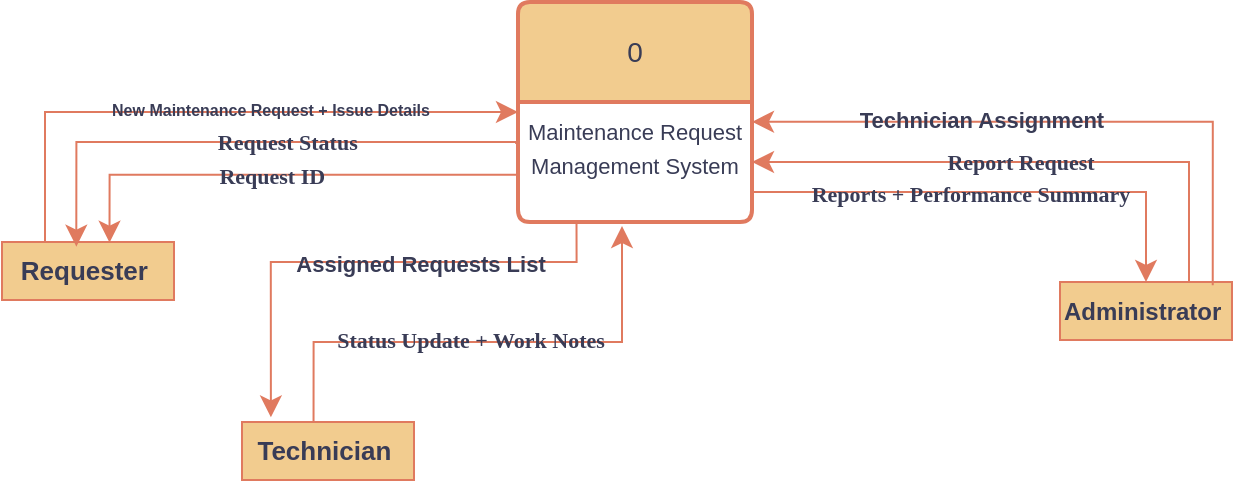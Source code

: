 <mxfile version="28.2.8" pages="2">
  <diagram name="Page-1" id="bp9fZzqt6f0IK-dH6rbc">
    <mxGraphModel dx="816" dy="567" grid="1" gridSize="10" guides="1" tooltips="1" connect="1" arrows="1" fold="1" page="1" pageScale="1" pageWidth="850" pageHeight="1100" math="0" shadow="0">
      <root>
        <mxCell id="0" />
        <mxCell id="1" parent="0" />
        <mxCell id="34LmEIaJNdExf-fy5uMa-1" value="0" style="swimlane;childLayout=stackLayout;horizontal=1;startSize=50;horizontalStack=0;rounded=1;fontSize=14;fontStyle=0;strokeWidth=2;resizeParent=0;resizeLast=1;shadow=0;dashed=0;align=center;arcSize=4;whiteSpace=wrap;html=1;labelBackgroundColor=none;fillColor=#F2CC8F;strokeColor=#E07A5F;fontColor=#393C56;" vertex="1" parent="1">
          <mxGeometry x="308" y="70" width="117" height="110" as="geometry" />
        </mxCell>
        <mxCell id="34LmEIaJNdExf-fy5uMa-2" value="&lt;span style=&quot;line-height: 140%;&quot;&gt;&lt;font style=&quot;font-size: 11px;&quot;&gt;Maintenance Request Management System&lt;/font&gt;&lt;/span&gt;" style="align=center;strokeColor=none;fillColor=none;spacingLeft=4;spacingRight=4;fontSize=12;verticalAlign=top;resizable=0;rotatable=0;part=1;html=1;whiteSpace=wrap;labelBackgroundColor=none;fontColor=#393C56;" vertex="1" parent="34LmEIaJNdExf-fy5uMa-1">
          <mxGeometry y="50" width="117" height="60" as="geometry" />
        </mxCell>
        <mxCell id="34LmEIaJNdExf-fy5uMa-3" value="&lt;b&gt;&lt;span style=&quot;line-height: 140%;&quot;&gt;&lt;font style=&quot;font-size: 13px;&quot;&gt;Requester&amp;nbsp;&lt;/font&gt;&lt;/span&gt;&lt;/b&gt;" style="whiteSpace=wrap;html=1;align=center;labelBackgroundColor=none;fillColor=#F2CC8F;strokeColor=#E07A5F;fontColor=#393C56;" vertex="1" parent="1">
          <mxGeometry x="50" y="190" width="86" height="29" as="geometry" />
        </mxCell>
        <mxCell id="34LmEIaJNdExf-fy5uMa-6" value="&lt;b&gt;&lt;span style=&quot;line-height: 16.8px;&quot;&gt;&lt;font style=&quot;font-size: 13px;&quot;&gt;Technician&amp;nbsp;&lt;/font&gt;&lt;/span&gt;&lt;/b&gt;" style="whiteSpace=wrap;html=1;align=center;labelBackgroundColor=none;fillColor=#F2CC8F;strokeColor=#E07A5F;fontColor=#393C56;" vertex="1" parent="1">
          <mxGeometry x="170" y="280" width="86" height="29" as="geometry" />
        </mxCell>
        <mxCell id="34LmEIaJNdExf-fy5uMa-7" value="&lt;b&gt;&lt;span style=&quot;line-height: 16.8px;&quot;&gt;&lt;font&gt;Administrator&amp;nbsp;&lt;/font&gt;&lt;/span&gt;&lt;/b&gt;" style="whiteSpace=wrap;html=1;align=center;labelBackgroundColor=none;fillColor=#F2CC8F;strokeColor=#E07A5F;fontColor=#393C56;" vertex="1" parent="1">
          <mxGeometry x="579" y="210" width="86" height="29" as="geometry" />
        </mxCell>
        <mxCell id="34LmEIaJNdExf-fy5uMa-9" value="" style="endArrow=classic;html=1;rounded=0;fontSize=12;startSize=8;endSize=8;exitX=0.25;exitY=0;exitDx=0;exitDy=0;entryX=0;entryY=0.5;entryDx=0;entryDy=0;edgeStyle=orthogonalEdgeStyle;labelBackgroundColor=none;strokeColor=#E07A5F;fontColor=default;" edge="1" parent="1" source="34LmEIaJNdExf-fy5uMa-3" target="34LmEIaJNdExf-fy5uMa-1">
          <mxGeometry width="50" height="50" relative="1" as="geometry">
            <mxPoint x="180" y="220" as="sourcePoint" />
            <mxPoint x="230" y="170" as="targetPoint" />
          </mxGeometry>
        </mxCell>
        <mxCell id="34LmEIaJNdExf-fy5uMa-10" value="&lt;b&gt;&lt;span style=&quot;line-height: 140%;&quot;&gt;&lt;font style=&quot;font-size: 8px;&quot;&gt;New Maintenance Request + Issue Details&lt;/font&gt;&lt;/span&gt;&lt;/b&gt;" style="edgeLabel;html=1;align=center;verticalAlign=middle;resizable=0;points=[];fontSize=12;labelBackgroundColor=none;fontColor=#393C56;" vertex="1" connectable="0" parent="34LmEIaJNdExf-fy5uMa-9">
          <mxGeometry x="-0.114" relative="1" as="geometry">
            <mxPoint x="44" y="-1" as="offset" />
          </mxGeometry>
        </mxCell>
        <mxCell id="34LmEIaJNdExf-fy5uMa-11" style="edgeStyle=orthogonalEdgeStyle;rounded=0;orthogonalLoop=1;jettySize=auto;html=1;entryX=0.432;entryY=0.08;entryDx=0;entryDy=0;entryPerimeter=0;fontSize=12;startSize=8;endSize=8;exitX=-0.008;exitY=0.35;exitDx=0;exitDy=0;exitPerimeter=0;labelBackgroundColor=none;strokeColor=#E07A5F;fontColor=default;" edge="1" parent="1" source="34LmEIaJNdExf-fy5uMa-2" target="34LmEIaJNdExf-fy5uMa-3">
          <mxGeometry relative="1" as="geometry">
            <mxPoint x="300" y="140" as="sourcePoint" />
            <Array as="points">
              <mxPoint x="87" y="140" />
            </Array>
          </mxGeometry>
        </mxCell>
        <mxCell id="34LmEIaJNdExf-fy5uMa-12" value="&lt;b&gt;&lt;span style=&quot;line-height: 140%; font-family: &amp;quot;Times New Roman&amp;quot;, serif;&quot;&gt;&lt;font style=&quot;font-size: 11px;&quot;&gt;&amp;nbsp;Request Status&lt;/font&gt;&lt;/span&gt;&lt;/b&gt;" style="edgeLabel;html=1;align=center;verticalAlign=middle;resizable=0;points=[];fontSize=12;labelBackgroundColor=none;fontColor=#393C56;" vertex="1" connectable="0" parent="34LmEIaJNdExf-fy5uMa-11">
          <mxGeometry x="-0.077" y="1" relative="1" as="geometry">
            <mxPoint x="9" y="-1" as="offset" />
          </mxGeometry>
        </mxCell>
        <mxCell id="34LmEIaJNdExf-fy5uMa-13" style="edgeStyle=orthogonalEdgeStyle;rounded=0;orthogonalLoop=1;jettySize=auto;html=1;exitX=-0.008;exitY=0.606;exitDx=0;exitDy=0;entryX=0.625;entryY=0.011;entryDx=0;entryDy=0;entryPerimeter=0;fontSize=12;startSize=8;endSize=8;exitPerimeter=0;labelBackgroundColor=none;strokeColor=#E07A5F;fontColor=default;" edge="1" parent="1" source="34LmEIaJNdExf-fy5uMa-2" target="34LmEIaJNdExf-fy5uMa-3">
          <mxGeometry relative="1" as="geometry" />
        </mxCell>
        <mxCell id="34LmEIaJNdExf-fy5uMa-14" value="&lt;b&gt;&lt;span style=&quot;line-height: 140%; font-family: &amp;quot;Times New Roman&amp;quot;, serif;&quot;&gt;&lt;font style=&quot;font-size: 11px;&quot;&gt;Request ID&amp;nbsp;&lt;/font&gt;&lt;/span&gt;&lt;/b&gt;" style="edgeLabel;html=1;align=center;verticalAlign=middle;resizable=0;points=[];fontSize=12;labelBackgroundColor=none;fontColor=#393C56;" vertex="1" connectable="0" parent="34LmEIaJNdExf-fy5uMa-13">
          <mxGeometry x="0.025" relative="1" as="geometry">
            <mxPoint as="offset" />
          </mxGeometry>
        </mxCell>
        <mxCell id="34LmEIaJNdExf-fy5uMa-15" style="edgeStyle=orthogonalEdgeStyle;rounded=0;orthogonalLoop=1;jettySize=auto;html=1;exitX=0.25;exitY=1;exitDx=0;exitDy=0;entryX=0.168;entryY=-0.08;entryDx=0;entryDy=0;entryPerimeter=0;fontSize=12;startSize=8;endSize=8;labelBackgroundColor=none;strokeColor=#E07A5F;fontColor=default;" edge="1" parent="1" source="34LmEIaJNdExf-fy5uMa-1" target="34LmEIaJNdExf-fy5uMa-6">
          <mxGeometry relative="1" as="geometry">
            <Array as="points">
              <mxPoint x="337" y="200" />
              <mxPoint x="184" y="200" />
            </Array>
          </mxGeometry>
        </mxCell>
        <mxCell id="34LmEIaJNdExf-fy5uMa-16" value="&lt;b&gt;&lt;span style=&quot;line-height: 140%;&quot;&gt;&lt;font style=&quot;font-size: 11px;&quot;&gt;Assigned Requests List&lt;/font&gt;&lt;/span&gt;&lt;/b&gt;" style="edgeLabel;html=1;align=center;verticalAlign=middle;resizable=0;points=[];fontSize=12;labelBackgroundColor=none;fontColor=#393C56;" vertex="1" connectable="0" parent="34LmEIaJNdExf-fy5uMa-15">
          <mxGeometry x="-0.18" y="1" relative="1" as="geometry">
            <mxPoint x="4" as="offset" />
          </mxGeometry>
        </mxCell>
        <mxCell id="34LmEIaJNdExf-fy5uMa-17" value="" style="endArrow=classic;html=1;rounded=0;fontSize=12;startSize=8;endSize=8;exitX=0.416;exitY=0.011;exitDx=0;exitDy=0;exitPerimeter=0;edgeStyle=orthogonalEdgeStyle;labelBackgroundColor=none;strokeColor=#E07A5F;fontColor=default;" edge="1" parent="1" source="34LmEIaJNdExf-fy5uMa-6">
          <mxGeometry width="50" height="50" relative="1" as="geometry">
            <mxPoint x="310" y="270" as="sourcePoint" />
            <mxPoint x="360" y="182" as="targetPoint" />
            <Array as="points">
              <mxPoint x="206" y="240" />
              <mxPoint x="360" y="240" />
            </Array>
          </mxGeometry>
        </mxCell>
        <mxCell id="34LmEIaJNdExf-fy5uMa-19" value="&lt;b&gt;&lt;span style=&quot;line-height: 140%; font-family: &amp;quot;Times New Roman&amp;quot;, serif;&quot;&gt;&lt;font style=&quot;font-size: 11px;&quot;&gt;Status Update + Work Notes&lt;/font&gt;&lt;/span&gt;&lt;/b&gt;" style="edgeLabel;html=1;align=center;verticalAlign=middle;resizable=0;points=[];fontSize=12;labelBackgroundColor=none;fontColor=#393C56;" vertex="1" connectable="0" parent="34LmEIaJNdExf-fy5uMa-17">
          <mxGeometry x="-0.073" y="-3" relative="1" as="geometry">
            <mxPoint x="1" y="-4" as="offset" />
          </mxGeometry>
        </mxCell>
        <mxCell id="34LmEIaJNdExf-fy5uMa-20" value="" style="endArrow=classic;html=1;rounded=0;fontSize=12;startSize=8;endSize=8;edgeStyle=orthogonalEdgeStyle;entryX=1.013;entryY=0.182;entryDx=0;entryDy=0;entryPerimeter=0;exitX=0.888;exitY=0.057;exitDx=0;exitDy=0;exitPerimeter=0;labelBackgroundColor=none;strokeColor=#E07A5F;fontColor=default;" edge="1" parent="1" source="34LmEIaJNdExf-fy5uMa-7">
          <mxGeometry width="50" height="50" relative="1" as="geometry">
            <mxPoint x="655" y="200" as="sourcePoint" />
            <mxPoint x="425.001" y="129.93" as="targetPoint" />
            <Array as="points">
              <mxPoint x="655" y="130" />
            </Array>
          </mxGeometry>
        </mxCell>
        <mxCell id="34LmEIaJNdExf-fy5uMa-22" value="&lt;b&gt;&lt;span style=&quot;line-height: 140%;&quot;&gt;&lt;font style=&quot;font-size: 11px;&quot;&gt;Technician Assignment&amp;nbsp;&lt;/font&gt;&lt;/span&gt;&lt;/b&gt;" style="edgeLabel;html=1;align=center;verticalAlign=middle;resizable=0;points=[];fontSize=12;labelBackgroundColor=none;fontColor=#393C56;" vertex="1" connectable="0" parent="34LmEIaJNdExf-fy5uMa-20">
          <mxGeometry x="0.204" y="3" relative="1" as="geometry">
            <mxPoint x="-8" y="-4" as="offset" />
          </mxGeometry>
        </mxCell>
        <mxCell id="34LmEIaJNdExf-fy5uMa-21" value="" style="endArrow=classic;html=1;rounded=0;fontSize=12;startSize=8;endSize=8;exitX=0.75;exitY=0;exitDx=0;exitDy=0;edgeStyle=orthogonalEdgeStyle;labelBackgroundColor=none;strokeColor=#E07A5F;fontColor=default;" edge="1" parent="1" source="34LmEIaJNdExf-fy5uMa-7">
          <mxGeometry width="50" height="50" relative="1" as="geometry">
            <mxPoint x="460" y="260" as="sourcePoint" />
            <mxPoint x="425" y="150" as="targetPoint" />
            <Array as="points">
              <mxPoint x="625" y="150" />
              <mxPoint x="425" y="150" />
            </Array>
          </mxGeometry>
        </mxCell>
        <mxCell id="34LmEIaJNdExf-fy5uMa-23" value="&lt;b&gt;&lt;span style=&quot;line-height: 140%; font-family: &amp;quot;Times New Roman&amp;quot;, serif;&quot;&gt;&lt;font style=&quot;font-size: 11px;&quot;&gt;Report Request&lt;/font&gt;&lt;/span&gt;&lt;/b&gt;" style="edgeLabel;html=1;align=center;verticalAlign=middle;resizable=0;points=[];fontSize=12;labelBackgroundColor=none;fontColor=#393C56;" vertex="1" connectable="0" parent="34LmEIaJNdExf-fy5uMa-21">
          <mxGeometry x="0.042" y="2" relative="1" as="geometry">
            <mxPoint y="-2" as="offset" />
          </mxGeometry>
        </mxCell>
        <mxCell id="34LmEIaJNdExf-fy5uMa-24" style="edgeStyle=orthogonalEdgeStyle;rounded=0;orthogonalLoop=1;jettySize=auto;html=1;exitX=1;exitY=0.75;exitDx=0;exitDy=0;entryX=0.5;entryY=0;entryDx=0;entryDy=0;fontSize=12;startSize=8;endSize=8;labelBackgroundColor=none;strokeColor=#E07A5F;fontColor=default;" edge="1" parent="1" source="34LmEIaJNdExf-fy5uMa-2" target="34LmEIaJNdExf-fy5uMa-7">
          <mxGeometry relative="1" as="geometry" />
        </mxCell>
        <mxCell id="34LmEIaJNdExf-fy5uMa-25" value="&lt;b&gt;&lt;span style=&quot;line-height: 140%; font-family: &amp;quot;Times New Roman&amp;quot;, serif;&quot;&gt;&lt;font style=&quot;font-size: 11px;&quot;&gt;Reports + Performance Summary&lt;/font&gt;&lt;/span&gt;&lt;/b&gt;" style="edgeLabel;html=1;align=center;verticalAlign=middle;resizable=0;points=[];fontSize=12;labelBackgroundColor=none;fontColor=#393C56;" vertex="1" connectable="0" parent="34LmEIaJNdExf-fy5uMa-24">
          <mxGeometry x="-0.103" y="-1" relative="1" as="geometry">
            <mxPoint as="offset" />
          </mxGeometry>
        </mxCell>
      </root>
    </mxGraphModel>
  </diagram>
  <diagram id="9Q7G1rms4wl3EEpA2OEs" name="Page-2">
    <mxGraphModel dx="1752" dy="1462" grid="1" gridSize="10" guides="1" tooltips="1" connect="1" arrows="1" fold="1" page="0" pageScale="1" pageWidth="827" pageHeight="1169" math="0" shadow="0">
      <root>
        <mxCell id="0" />
        <mxCell id="1" parent="0" />
        <mxCell id="kJIHJE7wH_p75HETJGx3-41" value="" style="swimlane;startSize=0;fillColor=#e1d5e7;strokeColor=default;swimlaneFillColor=#FFF2CC;opacity=40;gradientColor=none;glass=0;" vertex="1" parent="1">
          <mxGeometry x="-274" y="-600" width="610" height="440" as="geometry" />
        </mxCell>
        <mxCell id="kJIHJE7wH_p75HETJGx3-10" value="1.1" style="swimlane;childLayout=stackLayout;horizontal=1;startSize=50;horizontalStack=0;rounded=1;fontSize=14;fontStyle=0;strokeWidth=2;resizeParent=0;resizeLast=1;shadow=0;dashed=0;align=center;arcSize=4;whiteSpace=wrap;html=1;labelBackgroundColor=none;fillColor=#F2CC8F;strokeColor=#E07A5F;fontColor=#393C56;" vertex="1" parent="1">
          <mxGeometry x="-240" y="-500" width="110" height="120" as="geometry" />
        </mxCell>
        <mxCell id="kJIHJE7wH_p75HETJGx3-11" value="&lt;span style=&quot;color: rgb(0, 0, 0); font-family: Roboto, -apple-system, BlinkMacSystemFont, &amp;quot;Apple Color Emoji&amp;quot;, &amp;quot;Segoe UI&amp;quot;, Oxygen, Ubuntu, Cantarell, &amp;quot;Fira Sans&amp;quot;, &amp;quot;Droid Sans&amp;quot;, &amp;quot;Helvetica Neue&amp;quot;, sans-serif; font-size: 16px; white-space-collapse: preserve; background-color: rgb(255, 255, 255);&quot;&gt;Fill Request Form&lt;/span&gt;" style="align=center;strokeColor=none;fillColor=none;spacingLeft=4;spacingRight=4;fontSize=12;verticalAlign=top;resizable=0;rotatable=0;part=1;html=1;whiteSpace=wrap;labelBackgroundColor=none;fontColor=#393C56;" vertex="1" parent="kJIHJE7wH_p75HETJGx3-10">
          <mxGeometry y="50" width="110" height="70" as="geometry" />
        </mxCell>
        <mxCell id="kJIHJE7wH_p75HETJGx3-12" value="1.2" style="swimlane;childLayout=stackLayout;horizontal=1;startSize=50;horizontalStack=0;rounded=1;fontSize=14;fontStyle=0;strokeWidth=2;resizeParent=0;resizeLast=1;shadow=0;dashed=0;align=center;arcSize=4;whiteSpace=wrap;html=1;labelBackgroundColor=none;fillColor=#F2CC8F;strokeColor=#E07A5F;fontColor=#393C56;" vertex="1" parent="1">
          <mxGeometry x="-30" y="-500" width="110" height="120" as="geometry" />
        </mxCell>
        <mxCell id="kJIHJE7wH_p75HETJGx3-13" value="&lt;span style=&quot;color: rgb(0, 0, 0); font-family: Roboto, -apple-system, BlinkMacSystemFont, &amp;quot;Apple Color Emoji&amp;quot;, &amp;quot;Segoe UI&amp;quot;, Oxygen, Ubuntu, Cantarell, &amp;quot;Fira Sans&amp;quot;, &amp;quot;Droid Sans&amp;quot;, &amp;quot;Helvetica Neue&amp;quot;, sans-serif; font-size: 16px; white-space-collapse: preserve; background-color: rgb(255, 255, 255);&quot;&gt;Validate Request Data &lt;/span&gt;" style="align=center;strokeColor=none;fillColor=none;spacingLeft=4;spacingRight=4;fontSize=12;verticalAlign=top;resizable=0;rotatable=0;part=1;html=1;whiteSpace=wrap;labelBackgroundColor=none;fontColor=#393C56;" vertex="1" parent="kJIHJE7wH_p75HETJGx3-12">
          <mxGeometry y="50" width="110" height="70" as="geometry" />
        </mxCell>
        <mxCell id="kJIHJE7wH_p75HETJGx3-14" value="1.5" style="swimlane;childLayout=stackLayout;horizontal=1;startSize=50;horizontalStack=0;rounded=1;fontSize=14;fontStyle=0;strokeWidth=2;resizeParent=0;resizeLast=1;shadow=0;dashed=0;align=center;arcSize=4;whiteSpace=wrap;html=1;labelBackgroundColor=none;fillColor=#F2CC8F;strokeColor=#E07A5F;fontColor=#393C56;" vertex="1" parent="1">
          <mxGeometry x="-150" y="-330" width="110" height="120" as="geometry" />
        </mxCell>
        <mxCell id="kJIHJE7wH_p75HETJGx3-15" value="&lt;span style=&quot;color: rgb(0, 0, 0); font-family: Roboto, -apple-system, BlinkMacSystemFont, &amp;quot;Apple Color Emoji&amp;quot;, &amp;quot;Segoe UI&amp;quot;, Oxygen, Ubuntu, Cantarell, &amp;quot;Fira Sans&amp;quot;, &amp;quot;Droid Sans&amp;quot;, &amp;quot;Helvetica Neue&amp;quot;, sans-serif; font-size: 16px; white-space-collapse: preserve; background-color: rgb(255, 255, 255);&quot;&gt;Send Confirmation to Requester&lt;/span&gt;" style="align=center;strokeColor=none;fillColor=none;spacingLeft=4;spacingRight=4;fontSize=12;verticalAlign=top;resizable=0;rotatable=0;part=1;html=1;whiteSpace=wrap;labelBackgroundColor=none;fontColor=#393C56;" vertex="1" parent="kJIHJE7wH_p75HETJGx3-14">
          <mxGeometry y="50" width="110" height="70" as="geometry" />
        </mxCell>
        <mxCell id="kJIHJE7wH_p75HETJGx3-16" value="1.4" style="swimlane;childLayout=stackLayout;horizontal=1;startSize=50;horizontalStack=0;rounded=1;fontSize=14;fontStyle=0;strokeWidth=2;resizeParent=0;resizeLast=1;shadow=0;dashed=0;align=center;arcSize=4;whiteSpace=wrap;html=1;labelBackgroundColor=none;fillColor=#F2CC8F;strokeColor=#E07A5F;fontColor=#393C56;" vertex="1" parent="1">
          <mxGeometry x="70" y="-330" width="110" height="120" as="geometry" />
        </mxCell>
        <mxCell id="kJIHJE7wH_p75HETJGx3-17" value="&lt;span style=&quot;color: rgb(0, 0, 0); font-family: Roboto, -apple-system, BlinkMacSystemFont, &amp;quot;Apple Color Emoji&amp;quot;, &amp;quot;Segoe UI&amp;quot;, Oxygen, Ubuntu, Cantarell, &amp;quot;Fira Sans&amp;quot;, &amp;quot;Droid Sans&amp;quot;, &amp;quot;Helvetica Neue&amp;quot;, sans-serif; font-size: 16px; white-space-collapse: preserve; background-color: rgb(255, 255, 255);&quot;&gt;Generate Request ID&lt;/span&gt;" style="align=center;strokeColor=none;fillColor=none;spacingLeft=4;spacingRight=4;fontSize=12;verticalAlign=top;resizable=0;rotatable=0;part=1;html=1;whiteSpace=wrap;labelBackgroundColor=none;fontColor=#393C56;" vertex="1" parent="kJIHJE7wH_p75HETJGx3-16">
          <mxGeometry y="50" width="110" height="70" as="geometry" />
        </mxCell>
        <mxCell id="kJIHJE7wH_p75HETJGx3-18" value="1.3" style="swimlane;childLayout=stackLayout;horizontal=1;startSize=50;horizontalStack=0;rounded=1;fontSize=14;fontStyle=0;strokeWidth=2;resizeParent=0;resizeLast=1;shadow=0;dashed=0;align=center;arcSize=4;whiteSpace=wrap;html=1;labelBackgroundColor=none;fillColor=#F2CC8F;strokeColor=#E07A5F;fontColor=#393C56;" vertex="1" parent="1">
          <mxGeometry x="190" y="-500" width="110" height="120" as="geometry" />
        </mxCell>
        <mxCell id="kJIHJE7wH_p75HETJGx3-19" value="&lt;span style=&quot;color: rgb(0, 0, 0); font-family: Roboto, -apple-system, BlinkMacSystemFont, &amp;quot;Apple Color Emoji&amp;quot;, &amp;quot;Segoe UI&amp;quot;, Oxygen, Ubuntu, Cantarell, &amp;quot;Fira Sans&amp;quot;, &amp;quot;Droid Sans&amp;quot;, &amp;quot;Helvetica Neue&amp;quot;, sans-serif; font-size: 16px; white-space-collapse: preserve; background-color: rgb(255, 255, 255);&quot;&gt;Save Request in Database &lt;/span&gt;" style="align=center;strokeColor=none;fillColor=none;spacingLeft=4;spacingRight=4;fontSize=12;verticalAlign=top;resizable=0;rotatable=0;part=1;html=1;whiteSpace=wrap;labelBackgroundColor=none;fontColor=#393C56;" vertex="1" parent="kJIHJE7wH_p75HETJGx3-18">
          <mxGeometry y="50" width="110" height="70" as="geometry" />
        </mxCell>
        <mxCell id="kJIHJE7wH_p75HETJGx3-22" value="&lt;div style=&quot;text-align: center;&quot;&gt;&lt;span style=&quot;background-color: transparent; color: light-dark(rgb(57, 60, 86), rgb(182, 184, 207));&quot;&gt;&amp;nbsp;D1&amp;nbsp; &amp;nbsp; &amp;nbsp;&amp;nbsp;&lt;/span&gt;&lt;span style=&quot;color: rgb(0, 0, 0); font-family: Roboto, -apple-system, BlinkMacSystemFont, &amp;quot;Apple Color Emoji&amp;quot;, &amp;quot;Segoe UI&amp;quot;, Oxygen, Ubuntu, Cantarell, &amp;quot;Fira Sans&amp;quot;, &amp;quot;Droid Sans&amp;quot;, &amp;quot;Helvetica Neue&amp;quot;, sans-serif; font-size: 16px; white-space-collapse: preserve;&quot;&gt;Requests&lt;/span&gt;&lt;/div&gt;" style="html=1;dashed=0;whiteSpace=wrap;shape=mxgraph.dfd.dataStoreID;align=left;spacingLeft=3;points=[[0,0],[0.5,0],[1,0],[0,0.5],[1,0.5],[0,1],[0.5,1],[1,1]];labelBackgroundColor=none;fillColor=#F2CC8F;strokeColor=#E07A5F;fontColor=#393C56;" vertex="1" parent="1">
          <mxGeometry x="360" y="-360" width="130" height="40" as="geometry" />
        </mxCell>
        <mxCell id="kJIHJE7wH_p75HETJGx3-23" value="&lt;span style=&quot;font-family: Roboto, -apple-system, BlinkMacSystemFont, &amp;quot;Apple Color Emoji&amp;quot;, &amp;quot;Segoe UI&amp;quot;, Oxygen, Ubuntu, Cantarell, &amp;quot;Fira Sans&amp;quot;, &amp;quot;Droid Sans&amp;quot;, &amp;quot;Helvetica Neue&amp;quot;, sans-serif; text-align: start; white-space-collapse: preserve;&quot;&gt;&lt;font style=&quot;font-size: 16px;&quot;&gt;Requester &lt;/font&gt;&lt;/span&gt;" style="rounded=0;whiteSpace=wrap;html=1;labelBackgroundColor=none;fillColor=#F2CC8F;strokeColor=#E07A5F;fontColor=#393C56;" vertex="1" parent="1">
          <mxGeometry x="-430" y="-380" width="120" height="40" as="geometry" />
        </mxCell>
        <mxCell id="kJIHJE7wH_p75HETJGx3-24" value="" style="endArrow=classic;html=1;rounded=0;fontSize=12;fontColor=default;startSize=8;endSize=8;labelBackgroundColor=none;entryX=-0.009;entryY=0.152;entryDx=0;entryDy=0;entryPerimeter=0;exitX=0.417;exitY=0.04;exitDx=0;exitDy=0;exitPerimeter=0;edgeStyle=orthogonalEdgeStyle;strokeColor=#E07A5F;" edge="1" parent="1" source="kJIHJE7wH_p75HETJGx3-23" target="kJIHJE7wH_p75HETJGx3-11">
          <mxGeometry width="50" height="50" relative="1" as="geometry">
            <mxPoint x="-370" y="-439" as="sourcePoint" />
            <mxPoint x="-240" y="-440.48" as="targetPoint" />
            <Array as="points">
              <mxPoint x="-380" y="-439" />
            </Array>
          </mxGeometry>
        </mxCell>
        <mxCell id="kJIHJE7wH_p75HETJGx3-31" value="&lt;span style=&quot;font-family: Roboto, -apple-system, BlinkMacSystemFont, &amp;quot;Apple Color Emoji&amp;quot;, &amp;quot;Segoe UI&amp;quot;, Oxygen, Ubuntu, Cantarell, &amp;quot;Fira Sans&amp;quot;, &amp;quot;Droid Sans&amp;quot;, &amp;quot;Helvetica Neue&amp;quot;, sans-serif; text-align: start; white-space: pre-wrap;&quot;&gt;&lt;font style=&quot;font-size: 11px;&quot;&gt;Request Form + Details&lt;/font&gt;&lt;/span&gt;" style="edgeLabel;html=1;align=center;verticalAlign=middle;resizable=0;points=[];fontSize=12;labelBackgroundColor=none;fontColor=#393C56;" vertex="1" connectable="0" parent="kJIHJE7wH_p75HETJGx3-24">
          <mxGeometry x="-0.15" y="-1" relative="1" as="geometry">
            <mxPoint x="38" as="offset" />
          </mxGeometry>
        </mxCell>
        <mxCell id="kJIHJE7wH_p75HETJGx3-25" style="edgeStyle=none;curved=1;rounded=0;orthogonalLoop=1;jettySize=auto;html=1;exitX=1;exitY=0.25;exitDx=0;exitDy=0;entryX=0;entryY=0.25;entryDx=0;entryDy=0;fontSize=12;startSize=8;endSize=8;labelBackgroundColor=none;strokeColor=#E07A5F;fontColor=default;" edge="1" parent="1" source="kJIHJE7wH_p75HETJGx3-11" target="kJIHJE7wH_p75HETJGx3-13">
          <mxGeometry relative="1" as="geometry" />
        </mxCell>
        <mxCell id="kJIHJE7wH_p75HETJGx3-32" value="&lt;span style=&quot;font-family: Roboto, -apple-system, BlinkMacSystemFont, &amp;quot;Apple Color Emoji&amp;quot;, &amp;quot;Segoe UI&amp;quot;, Oxygen, Ubuntu, Cantarell, &amp;quot;Fira Sans&amp;quot;, &amp;quot;Droid Sans&amp;quot;, &amp;quot;Helvetica Neue&amp;quot;, sans-serif; text-align: start; white-space: pre-wrap;&quot;&gt;&lt;font style=&quot;font-size: 11px;&quot;&gt;Filled Form Data &lt;/font&gt;&lt;/span&gt;" style="edgeLabel;html=1;align=center;verticalAlign=middle;resizable=0;points=[];fontSize=12;labelBackgroundColor=none;fontColor=#393C56;" vertex="1" connectable="0" parent="kJIHJE7wH_p75HETJGx3-25">
          <mxGeometry x="-0.036" y="-1" relative="1" as="geometry">
            <mxPoint as="offset" />
          </mxGeometry>
        </mxCell>
        <mxCell id="kJIHJE7wH_p75HETJGx3-26" style="edgeStyle=none;curved=1;rounded=0;orthogonalLoop=1;jettySize=auto;html=1;exitX=1;exitY=0.25;exitDx=0;exitDy=0;entryX=0;entryY=0.25;entryDx=0;entryDy=0;fontSize=12;startSize=8;endSize=8;labelBackgroundColor=none;strokeColor=#E07A5F;fontColor=default;" edge="1" parent="1" source="kJIHJE7wH_p75HETJGx3-13" target="kJIHJE7wH_p75HETJGx3-19">
          <mxGeometry relative="1" as="geometry" />
        </mxCell>
        <mxCell id="kJIHJE7wH_p75HETJGx3-33" value="&lt;span style=&quot;font-family: Roboto, -apple-system, BlinkMacSystemFont, &amp;quot;Apple Color Emoji&amp;quot;, &amp;quot;Segoe UI&amp;quot;, Oxygen, Ubuntu, Cantarell, &amp;quot;Fira Sans&amp;quot;, &amp;quot;Droid Sans&amp;quot;, &amp;quot;Helvetica Neue&amp;quot;, sans-serif; text-align: start; white-space: pre-wrap;&quot;&gt;&lt;font style=&quot;font-size: 11px;&quot;&gt;Validated Request Data&lt;/font&gt;&lt;/span&gt;" style="edgeLabel;html=1;align=center;verticalAlign=middle;resizable=0;points=[];fontSize=12;labelBackgroundColor=none;fontColor=#393C56;" vertex="1" connectable="0" parent="kJIHJE7wH_p75HETJGx3-26">
          <mxGeometry x="-0.15" y="-2" relative="1" as="geometry">
            <mxPoint as="offset" />
          </mxGeometry>
        </mxCell>
        <mxCell id="kJIHJE7wH_p75HETJGx3-27" style="edgeStyle=orthogonalEdgeStyle;rounded=0;orthogonalLoop=1;jettySize=auto;html=1;exitX=1;exitY=0.25;exitDx=0;exitDy=0;entryX=0.564;entryY=-0.021;entryDx=0;entryDy=0;entryPerimeter=0;fontSize=12;startSize=8;endSize=8;labelBackgroundColor=none;strokeColor=#E07A5F;fontColor=default;" edge="1" parent="1" source="kJIHJE7wH_p75HETJGx3-19" target="kJIHJE7wH_p75HETJGx3-22">
          <mxGeometry relative="1" as="geometry" />
        </mxCell>
        <mxCell id="kJIHJE7wH_p75HETJGx3-34" value="&lt;span style=&quot;font-family: Roboto, -apple-system, BlinkMacSystemFont, &amp;quot;Apple Color Emoji&amp;quot;, &amp;quot;Segoe UI&amp;quot;, Oxygen, Ubuntu, Cantarell, &amp;quot;Fira Sans&amp;quot;, &amp;quot;Droid Sans&amp;quot;, &amp;quot;Helvetica Neue&amp;quot;, sans-serif; text-align: start; white-space: pre-wrap;&quot;&gt;&lt;font style=&quot;font-size: 11px;&quot;&gt;Save Request Record&lt;/font&gt;&lt;/span&gt;" style="edgeLabel;html=1;align=center;verticalAlign=middle;resizable=0;points=[];fontSize=12;labelBackgroundColor=none;fontColor=#393C56;" vertex="1" connectable="0" parent="kJIHJE7wH_p75HETJGx3-27">
          <mxGeometry x="-0.235" relative="1" as="geometry">
            <mxPoint as="offset" />
          </mxGeometry>
        </mxCell>
        <mxCell id="kJIHJE7wH_p75HETJGx3-28" style="edgeStyle=elbowEdgeStyle;rounded=0;orthogonalLoop=1;jettySize=auto;html=1;exitX=0.75;exitY=1;exitDx=0;exitDy=0;entryX=0.969;entryY=0.401;entryDx=0;entryDy=0;entryPerimeter=0;fontSize=12;startSize=8;endSize=8;labelBackgroundColor=none;strokeColor=#E07A5F;fontColor=default;" edge="1" parent="1" source="kJIHJE7wH_p75HETJGx3-19" target="kJIHJE7wH_p75HETJGx3-17">
          <mxGeometry relative="1" as="geometry">
            <Array as="points">
              <mxPoint x="270" y="-320" />
            </Array>
          </mxGeometry>
        </mxCell>
        <mxCell id="kJIHJE7wH_p75HETJGx3-35" value="&lt;span style=&quot;font-family: Roboto, -apple-system, BlinkMacSystemFont, &amp;quot;Apple Color Emoji&amp;quot;, &amp;quot;Segoe UI&amp;quot;, Oxygen, Ubuntu, Cantarell, &amp;quot;Fira Sans&amp;quot;, &amp;quot;Droid Sans&amp;quot;, &amp;quot;Helvetica Neue&amp;quot;, sans-serif; text-align: start; white-space: pre-wrap;&quot;&gt;&lt;font style=&quot;font-size: 11px;&quot;&gt;Saved Request Info&lt;/font&gt;&lt;/span&gt;" style="edgeLabel;html=1;align=center;verticalAlign=middle;resizable=0;points=[];fontSize=12;labelBackgroundColor=none;fontColor=#393C56;" vertex="1" connectable="0" parent="kJIHJE7wH_p75HETJGx3-28">
          <mxGeometry x="-0.498" y="1" relative="1" as="geometry">
            <mxPoint y="4" as="offset" />
          </mxGeometry>
        </mxCell>
        <mxCell id="kJIHJE7wH_p75HETJGx3-29" style="edgeStyle=none;curved=1;rounded=0;orthogonalLoop=1;jettySize=auto;html=1;exitX=0;exitY=0.5;exitDx=0;exitDy=0;fontSize=12;startSize=8;endSize=8;labelBackgroundColor=none;strokeColor=#E07A5F;fontColor=default;" edge="1" parent="1" source="kJIHJE7wH_p75HETJGx3-17" target="kJIHJE7wH_p75HETJGx3-15">
          <mxGeometry relative="1" as="geometry" />
        </mxCell>
        <mxCell id="kJIHJE7wH_p75HETJGx3-36" value="&lt;span style=&quot;font-family: Roboto, -apple-system, BlinkMacSystemFont, &amp;quot;Apple Color Emoji&amp;quot;, &amp;quot;Segoe UI&amp;quot;, Oxygen, Ubuntu, Cantarell, &amp;quot;Fira Sans&amp;quot;, &amp;quot;Droid Sans&amp;quot;, &amp;quot;Helvetica Neue&amp;quot;, sans-serif; text-align: start; white-space: pre-wrap;&quot;&gt;&lt;font style=&quot;font-size: 11px;&quot;&gt;Request ID&lt;/font&gt;&lt;/span&gt;" style="edgeLabel;html=1;align=center;verticalAlign=middle;resizable=0;points=[];fontSize=12;labelBackgroundColor=none;fontColor=#393C56;" vertex="1" connectable="0" parent="kJIHJE7wH_p75HETJGx3-29">
          <mxGeometry x="-0.096" relative="1" as="geometry">
            <mxPoint x="-3" as="offset" />
          </mxGeometry>
        </mxCell>
        <mxCell id="kJIHJE7wH_p75HETJGx3-30" style="edgeStyle=orthogonalEdgeStyle;rounded=0;orthogonalLoop=1;jettySize=auto;html=1;exitX=0;exitY=0.25;exitDx=0;exitDy=0;fontSize=12;startSize=8;endSize=8;entryX=0.413;entryY=0.993;entryDx=0;entryDy=0;entryPerimeter=0;labelBackgroundColor=none;strokeColor=#E07A5F;fontColor=default;" edge="1" parent="1" source="kJIHJE7wH_p75HETJGx3-15" target="kJIHJE7wH_p75HETJGx3-23">
          <mxGeometry relative="1" as="geometry">
            <mxPoint x="-300" y="-262.762" as="targetPoint" />
          </mxGeometry>
        </mxCell>
        <mxCell id="kJIHJE7wH_p75HETJGx3-37" value="&lt;span style=&quot;font-family: Roboto, -apple-system, BlinkMacSystemFont, &amp;quot;Apple Color Emoji&amp;quot;, &amp;quot;Segoe UI&amp;quot;, Oxygen, Ubuntu, Cantarell, &amp;quot;Fira Sans&amp;quot;, &amp;quot;Droid Sans&amp;quot;, &amp;quot;Helvetica Neue&amp;quot;, sans-serif; text-align: start; white-space: pre-wrap;&quot;&gt;&lt;font style=&quot;font-size: 11px;&quot;&gt;Confirmation Message + Request ID&lt;/font&gt;&lt;/span&gt;" style="edgeLabel;html=1;align=center;verticalAlign=middle;resizable=0;points=[];fontSize=12;labelBackgroundColor=none;fontColor=#393C56;" vertex="1" connectable="0" parent="kJIHJE7wH_p75HETJGx3-30">
          <mxGeometry x="-0.022" y="2" relative="1" as="geometry">
            <mxPoint x="71" y="-2" as="offset" />
          </mxGeometry>
        </mxCell>
      </root>
    </mxGraphModel>
  </diagram>
</mxfile>

